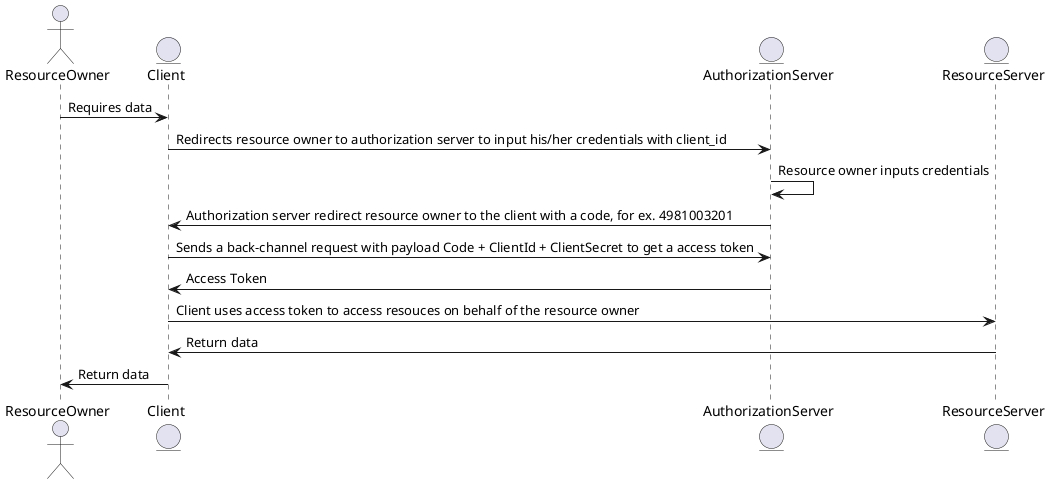 @startuml

actor       ResourceOwner       as user
entity      Client              as client
entity      AuthorizationServer as idp
entity      ResourceServer      as api

user        -> client               : Requires data
client      -> idp                  : Redirects resource owner to authorization server to input his/her credentials with client_id
idp         -> idp                  : Resource owner inputs credentials
idp         -> client               : Authorization server redirect resource owner to the client with a code, for ex. 4981003201
client      -> idp                  : Sends a back-channel request with payload Code + ClientId + ClientSecret to get a access token
idp         -> client               : Access Token
client      -> api                  : Client uses access token to access resouces on behalf of the resource owner
api         -> client               : Return data
client      -> user                 : Return data

@enduml